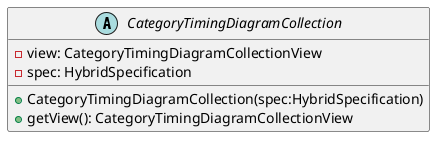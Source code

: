 @startuml

    abstract class CategoryTimingDiagramCollection {
        -view: CategoryTimingDiagramCollectionView
        -spec: HybridSpecification
        +CategoryTimingDiagramCollection(spec:HybridSpecification)
        +getView(): CategoryTimingDiagramCollectionView
    }

@enduml
